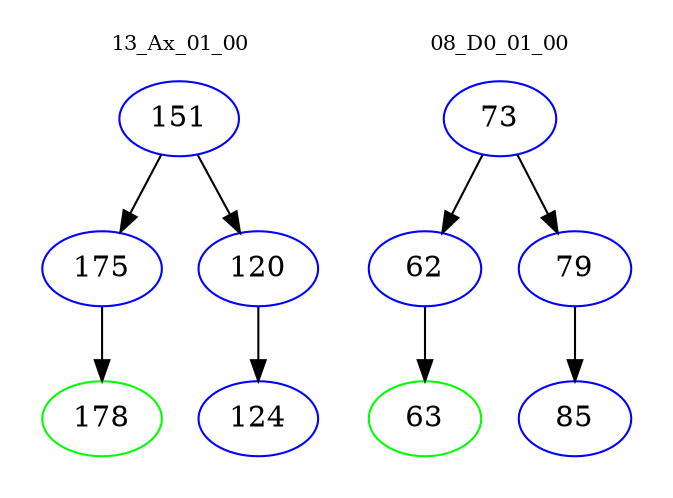 digraph{
subgraph cluster_0 {
color = white
label = "13_Ax_01_00";
fontsize=10;
T0_151 [label="151", color="blue"]
T0_151 -> T0_175 [color="black"]
T0_175 [label="175", color="blue"]
T0_175 -> T0_178 [color="black"]
T0_178 [label="178", color="green"]
T0_151 -> T0_120 [color="black"]
T0_120 [label="120", color="blue"]
T0_120 -> T0_124 [color="black"]
T0_124 [label="124", color="blue"]
}
subgraph cluster_1 {
color = white
label = "08_D0_01_00";
fontsize=10;
T1_73 [label="73", color="blue"]
T1_73 -> T1_62 [color="black"]
T1_62 [label="62", color="blue"]
T1_62 -> T1_63 [color="black"]
T1_63 [label="63", color="green"]
T1_73 -> T1_79 [color="black"]
T1_79 [label="79", color="blue"]
T1_79 -> T1_85 [color="black"]
T1_85 [label="85", color="blue"]
}
}

